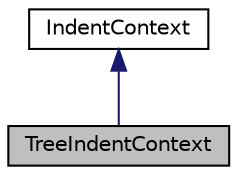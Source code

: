 digraph "TreeIndentContext"
{
 // LATEX_PDF_SIZE
  edge [fontname="Helvetica",fontsize="10",labelfontname="Helvetica",labelfontsize="10"];
  node [fontname="Helvetica",fontsize="10",shape=record];
  Node1 [label="TreeIndentContext",height=0.2,width=0.4,color="black", fillcolor="grey75", style="filled", fontcolor="black",tooltip="Objects of this type provide context information and helper methods to indentation functions register..."];
  Node2 -> Node1 [dir="back",color="midnightblue",fontsize="10",style="solid",fontname="Helvetica"];
  Node2 [label="IndentContext",height=0.2,width=0.4,color="black", fillcolor="white", style="filled",URL="$classIndentContext.html",tooltip="Indentation contexts are used when calling indentation services."];
}

